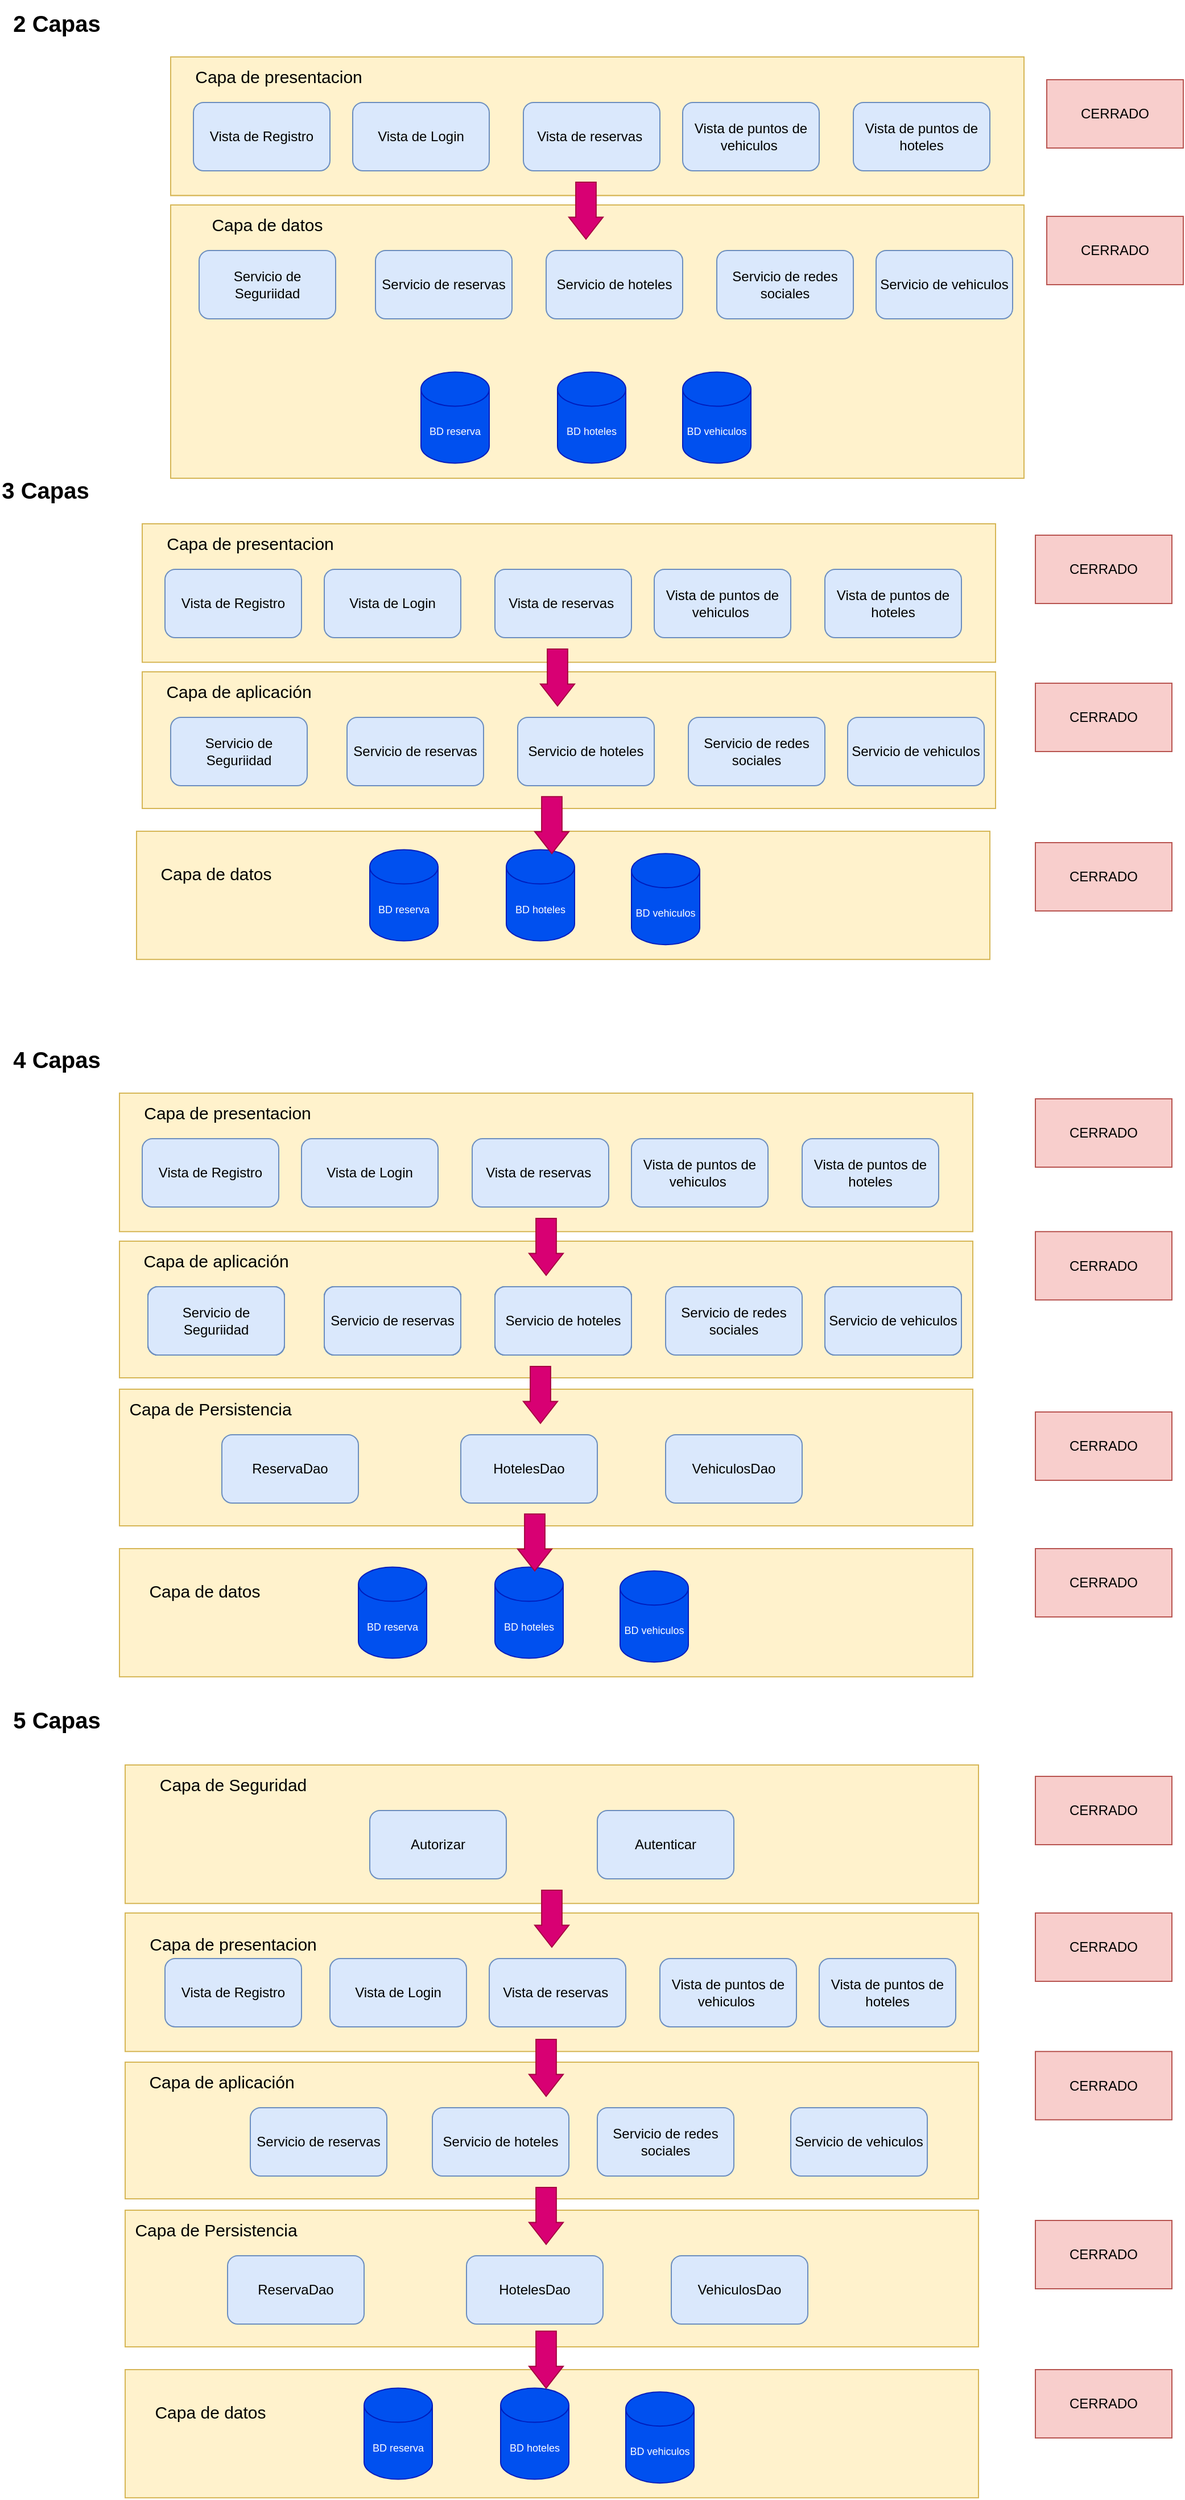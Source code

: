 <mxfile version="16.4.6" type="onedrive"><diagram id="2aXXv_oZ2Dv7NO_X22MQ" name="Page-1"><mxGraphModel dx="1080" dy="1619" grid="1" gridSize="10" guides="1" tooltips="1" connect="1" arrows="1" fold="1" page="1" pageScale="1" pageWidth="827" pageHeight="1169" math="0" shadow="0"><root><mxCell id="0"/><mxCell id="1" parent="0"/><mxCell id="oIS__URBWuWyNUle53OM-1" value="" style="rounded=0;whiteSpace=wrap;html=1;fillColor=#fff2cc;strokeColor=#d6b656;" parent="1" vertex="1"><mxGeometry x="240" y="-390" width="750" height="121.62" as="geometry"/></mxCell><mxCell id="oIS__URBWuWyNUle53OM-2" value="" style="rounded=0;whiteSpace=wrap;html=1;fillColor=#fff2cc;strokeColor=#d6b656;" parent="1" vertex="1"><mxGeometry x="240" y="-260" width="750" height="240" as="geometry"/></mxCell><mxCell id="oIS__URBWuWyNUle53OM-4" value="Vista de Registro" style="rounded=1;whiteSpace=wrap;html=1;fillColor=#dae8fc;strokeColor=#6c8ebf;" parent="1" vertex="1"><mxGeometry x="260" y="-350" width="120" height="60" as="geometry"/></mxCell><mxCell id="oIS__URBWuWyNUle53OM-7" value="&lt;font style=&quot;font-size: 15px&quot;&gt;Capa de presentacion&lt;/font&gt;" style="text;html=1;strokeColor=none;fillColor=none;align=center;verticalAlign=middle;whiteSpace=wrap;rounded=0;fontSize=20;fontStyle=0" parent="1" vertex="1"><mxGeometry x="250" y="-390" width="170" height="30" as="geometry"/></mxCell><mxCell id="oIS__URBWuWyNUle53OM-8" value="&lt;span style=&quot;font-size: 15px&quot;&gt;Capa de datos&lt;/span&gt;" style="text;html=1;strokeColor=none;fillColor=none;align=center;verticalAlign=middle;whiteSpace=wrap;rounded=0;fontSize=20;" parent="1" vertex="1"><mxGeometry x="250" y="-260" width="150" height="30" as="geometry"/></mxCell><mxCell id="oIS__URBWuWyNUle53OM-12" value="Vista de Login" style="rounded=1;whiteSpace=wrap;html=1;fillColor=#dae8fc;strokeColor=#6c8ebf;" parent="1" vertex="1"><mxGeometry x="400" y="-350" width="120" height="60" as="geometry"/></mxCell><mxCell id="oIS__URBWuWyNUle53OM-13" value="Vista de reservas&amp;nbsp;" style="rounded=1;whiteSpace=wrap;html=1;fillColor=#dae8fc;strokeColor=#6c8ebf;" parent="1" vertex="1"><mxGeometry x="550" y="-350" width="120" height="60" as="geometry"/></mxCell><mxCell id="oIS__URBWuWyNUle53OM-14" value="Vista de puntos de vehiculos&amp;nbsp;" style="rounded=1;whiteSpace=wrap;html=1;fillColor=#dae8fc;strokeColor=#6c8ebf;" parent="1" vertex="1"><mxGeometry x="690" y="-350" width="120" height="60" as="geometry"/></mxCell><mxCell id="oIS__URBWuWyNUle53OM-15" value="Vista de puntos de hoteles" style="rounded=1;whiteSpace=wrap;html=1;fillColor=#dae8fc;strokeColor=#6c8ebf;" parent="1" vertex="1"><mxGeometry x="840" y="-350" width="120" height="60" as="geometry"/></mxCell><mxCell id="oIS__URBWuWyNUle53OM-16" value="Servicio de Seguriidad" style="rounded=1;whiteSpace=wrap;html=1;fillColor=#dae8fc;strokeColor=#6c8ebf;" parent="1" vertex="1"><mxGeometry x="265" y="-220" width="120" height="60" as="geometry"/></mxCell><mxCell id="oIS__URBWuWyNUle53OM-17" value="Servicio de reservas" style="rounded=1;whiteSpace=wrap;html=1;fillColor=#dae8fc;strokeColor=#6c8ebf;" parent="1" vertex="1"><mxGeometry x="420" y="-220" width="120" height="60" as="geometry"/></mxCell><mxCell id="oIS__URBWuWyNUle53OM-18" value="Servicio de hoteles" style="rounded=1;whiteSpace=wrap;html=1;fillColor=#dae8fc;strokeColor=#6c8ebf;" parent="1" vertex="1"><mxGeometry x="570" y="-220" width="120" height="60" as="geometry"/></mxCell><mxCell id="oIS__URBWuWyNUle53OM-19" value="Servicio de redes sociales" style="rounded=1;whiteSpace=wrap;html=1;fillColor=#dae8fc;strokeColor=#6c8ebf;" parent="1" vertex="1"><mxGeometry x="720" y="-220" width="120" height="60" as="geometry"/></mxCell><mxCell id="oIS__URBWuWyNUle53OM-21" value="Servicio de vehiculos" style="rounded=1;whiteSpace=wrap;html=1;fillColor=#dae8fc;strokeColor=#6c8ebf;" parent="1" vertex="1"><mxGeometry x="860" y="-220" width="120" height="60" as="geometry"/></mxCell><mxCell id="oIS__URBWuWyNUle53OM-22" value="BD reserva" style="shape=cylinder3;whiteSpace=wrap;html=1;boundedLbl=1;backgroundOutline=1;size=15;labelBackgroundColor=none;fontSize=9;fontColor=#ffffff;strokeWidth=1;strokeColor=#001DBC;fillColor=#0050ef;" parent="1" vertex="1"><mxGeometry x="460" y="-113.28" width="60" height="80" as="geometry"/></mxCell><mxCell id="oIS__URBWuWyNUle53OM-23" value="BD hoteles" style="shape=cylinder3;whiteSpace=wrap;html=1;boundedLbl=1;backgroundOutline=1;size=15;labelBackgroundColor=none;fontSize=9;fontColor=#ffffff;strokeWidth=1;strokeColor=#001DBC;fillColor=#0050ef;" parent="1" vertex="1"><mxGeometry x="580" y="-113.28" width="60" height="80" as="geometry"/></mxCell><mxCell id="oIS__URBWuWyNUle53OM-24" value="BD vehiculos" style="shape=cylinder3;whiteSpace=wrap;html=1;boundedLbl=1;backgroundOutline=1;size=15;labelBackgroundColor=none;fontSize=9;fontColor=#ffffff;strokeWidth=1;strokeColor=#001DBC;fillColor=#0050ef;" parent="1" vertex="1"><mxGeometry x="690" y="-113.28" width="60" height="80" as="geometry"/></mxCell><mxCell id="oIS__URBWuWyNUle53OM-26" value="" style="rounded=0;whiteSpace=wrap;html=1;fillColor=#fff2cc;strokeColor=#d6b656;" parent="1" vertex="1"><mxGeometry x="195" y="520" width="750" height="121.62" as="geometry"/></mxCell><mxCell id="oIS__URBWuWyNUle53OM-27" value="" style="rounded=0;whiteSpace=wrap;html=1;fillColor=#fff2cc;strokeColor=#d6b656;" parent="1" vertex="1"><mxGeometry x="195" y="650" width="750" height="120" as="geometry"/></mxCell><mxCell id="oIS__URBWuWyNUle53OM-28" value="Vista de Registro" style="rounded=1;whiteSpace=wrap;html=1;fillColor=#dae8fc;strokeColor=#6c8ebf;" parent="1" vertex="1"><mxGeometry x="215" y="560" width="120" height="60" as="geometry"/></mxCell><mxCell id="oIS__URBWuWyNUle53OM-29" value="&lt;font style=&quot;font-size: 15px&quot;&gt;Capa de presentacion&lt;/font&gt;" style="text;html=1;strokeColor=none;fillColor=none;align=center;verticalAlign=middle;whiteSpace=wrap;rounded=0;fontSize=20;fontStyle=0" parent="1" vertex="1"><mxGeometry x="205" y="520" width="170" height="30" as="geometry"/></mxCell><mxCell id="oIS__URBWuWyNUle53OM-30" value="&lt;font style=&quot;font-size: 15px&quot;&gt;Capa de aplicación&lt;/font&gt;" style="text;html=1;strokeColor=none;fillColor=none;align=center;verticalAlign=middle;whiteSpace=wrap;rounded=0;fontSize=20;" parent="1" vertex="1"><mxGeometry x="205" y="650" width="150" height="30" as="geometry"/></mxCell><mxCell id="oIS__URBWuWyNUle53OM-32" value="Vista de Login" style="rounded=1;whiteSpace=wrap;html=1;fillColor=#dae8fc;strokeColor=#6c8ebf;" parent="1" vertex="1"><mxGeometry x="355" y="560" width="120" height="60" as="geometry"/></mxCell><mxCell id="oIS__URBWuWyNUle53OM-33" value="Vista de reservas&amp;nbsp;" style="rounded=1;whiteSpace=wrap;html=1;fillColor=#dae8fc;strokeColor=#6c8ebf;" parent="1" vertex="1"><mxGeometry x="505" y="560" width="120" height="60" as="geometry"/></mxCell><mxCell id="oIS__URBWuWyNUle53OM-34" value="Vista de puntos de vehiculos&amp;nbsp;" style="rounded=1;whiteSpace=wrap;html=1;fillColor=#dae8fc;strokeColor=#6c8ebf;" parent="1" vertex="1"><mxGeometry x="645" y="560" width="120" height="60" as="geometry"/></mxCell><mxCell id="oIS__URBWuWyNUle53OM-35" value="Vista de puntos de hoteles" style="rounded=1;whiteSpace=wrap;html=1;fillColor=#dae8fc;strokeColor=#6c8ebf;" parent="1" vertex="1"><mxGeometry x="795" y="560" width="120" height="60" as="geometry"/></mxCell><mxCell id="oIS__URBWuWyNUle53OM-36" value="Servicio de Seguriidad" style="rounded=1;whiteSpace=wrap;html=1;fillColor=#dae8fc;strokeColor=#6c8ebf;" parent="1" vertex="1"><mxGeometry x="220" y="690" width="120" height="60" as="geometry"/></mxCell><mxCell id="oIS__URBWuWyNUle53OM-37" value="Servicio de reservas" style="rounded=1;whiteSpace=wrap;html=1;fillColor=#dae8fc;strokeColor=#6c8ebf;" parent="1" vertex="1"><mxGeometry x="375" y="690" width="120" height="60" as="geometry"/></mxCell><mxCell id="oIS__URBWuWyNUle53OM-38" value="Servicio de hoteles" style="rounded=1;whiteSpace=wrap;html=1;fillColor=#dae8fc;strokeColor=#6c8ebf;" parent="1" vertex="1"><mxGeometry x="525" y="690" width="120" height="60" as="geometry"/></mxCell><mxCell id="oIS__URBWuWyNUle53OM-39" value="Servicio de redes sociales" style="rounded=1;whiteSpace=wrap;html=1;fillColor=#dae8fc;strokeColor=#6c8ebf;" parent="1" vertex="1"><mxGeometry x="675" y="690" width="120" height="60" as="geometry"/></mxCell><mxCell id="oIS__URBWuWyNUle53OM-40" value="Servicio de vehiculos" style="rounded=1;whiteSpace=wrap;html=1;fillColor=#dae8fc;strokeColor=#6c8ebf;" parent="1" vertex="1"><mxGeometry x="815" y="690" width="120" height="60" as="geometry"/></mxCell><mxCell id="oIS__URBWuWyNUle53OM-44" value="&lt;span style=&quot;font-size: 20px&quot;&gt;&lt;b&gt;4 Capas&lt;/b&gt;&lt;/span&gt;" style="text;html=1;strokeColor=none;fillColor=none;align=center;verticalAlign=middle;whiteSpace=wrap;rounded=0;strokeWidth=5;" parent="1" vertex="1"><mxGeometry x="100" y="470" width="80" height="40" as="geometry"/></mxCell><mxCell id="oIS__URBWuWyNUle53OM-46" value="" style="rounded=0;whiteSpace=wrap;html=1;fillColor=#fff2cc;strokeColor=#d6b656;" parent="1" vertex="1"><mxGeometry x="195" y="920" width="750" height="112.57" as="geometry"/></mxCell><mxCell id="oIS__URBWuWyNUle53OM-47" value="&lt;font style=&quot;font-size: 15px&quot;&gt;Capa de datos&lt;/font&gt;" style="text;html=1;strokeColor=none;fillColor=none;align=center;verticalAlign=middle;whiteSpace=wrap;rounded=0;fontSize=20;" parent="1" vertex="1"><mxGeometry x="195" y="939.57" width="150" height="30" as="geometry"/></mxCell><mxCell id="oIS__URBWuWyNUle53OM-48" value="BD reserva" style="shape=cylinder3;whiteSpace=wrap;html=1;boundedLbl=1;backgroundOutline=1;size=15;labelBackgroundColor=none;fontSize=9;fontColor=#ffffff;strokeWidth=1;strokeColor=#001DBC;fillColor=#0050ef;" parent="1" vertex="1"><mxGeometry x="405" y="936.29" width="60" height="80" as="geometry"/></mxCell><mxCell id="oIS__URBWuWyNUle53OM-49" value="BD hoteles" style="shape=cylinder3;whiteSpace=wrap;html=1;boundedLbl=1;backgroundOutline=1;size=15;labelBackgroundColor=none;fontSize=9;fontColor=#ffffff;strokeWidth=1;strokeColor=#001DBC;fillColor=#0050ef;" parent="1" vertex="1"><mxGeometry x="525" y="936.29" width="60" height="80" as="geometry"/></mxCell><mxCell id="oIS__URBWuWyNUle53OM-50" value="BD vehiculos" style="shape=cylinder3;whiteSpace=wrap;html=1;boundedLbl=1;backgroundOutline=1;size=15;labelBackgroundColor=none;fontSize=9;fontColor=#ffffff;strokeWidth=1;strokeColor=#001DBC;fillColor=#0050ef;" parent="1" vertex="1"><mxGeometry x="635" y="939.57" width="60" height="80" as="geometry"/></mxCell><mxCell id="oIS__URBWuWyNUle53OM-63" value="" style="rounded=0;whiteSpace=wrap;html=1;fillColor=#fff2cc;strokeColor=#d6b656;" parent="1" vertex="1"><mxGeometry x="195" y="780" width="750" height="120" as="geometry"/></mxCell><mxCell id="oIS__URBWuWyNUle53OM-64" value="&lt;font style=&quot;font-size: 15px&quot;&gt;Capa de Persistencia&lt;/font&gt;" style="text;html=1;strokeColor=none;fillColor=none;align=center;verticalAlign=middle;whiteSpace=wrap;rounded=0;fontSize=20;" parent="1" vertex="1"><mxGeometry x="200" y="780" width="150" height="30" as="geometry"/></mxCell><mxCell id="oIS__URBWuWyNUle53OM-65" value="ReservaDao" style="rounded=1;whiteSpace=wrap;html=1;fillColor=#dae8fc;strokeColor=#6c8ebf;" parent="1" vertex="1"><mxGeometry x="285" y="820" width="120" height="60" as="geometry"/></mxCell><mxCell id="oIS__URBWuWyNUle53OM-66" value="HotelesDao" style="rounded=1;whiteSpace=wrap;html=1;fillColor=#dae8fc;strokeColor=#6c8ebf;" parent="1" vertex="1"><mxGeometry x="495" y="820" width="120" height="60" as="geometry"/></mxCell><mxCell id="oIS__URBWuWyNUle53OM-67" value="VehiculosDao" style="rounded=1;whiteSpace=wrap;html=1;fillColor=#dae8fc;strokeColor=#6c8ebf;" parent="1" vertex="1"><mxGeometry x="675" y="820" width="120" height="60" as="geometry"/></mxCell><mxCell id="oIS__URBWuWyNUle53OM-70" value="" style="rounded=0;whiteSpace=wrap;html=1;fillColor=#fff2cc;strokeColor=#d6b656;" parent="1" vertex="1"><mxGeometry x="200" y="1110" width="750" height="121.62" as="geometry"/></mxCell><mxCell id="oIS__URBWuWyNUle53OM-71" value="" style="rounded=0;whiteSpace=wrap;html=1;fillColor=#fff2cc;strokeColor=#d6b656;" parent="1" vertex="1"><mxGeometry x="200" y="1371" width="750" height="120" as="geometry"/></mxCell><mxCell id="oIS__URBWuWyNUle53OM-73" value="&lt;font style=&quot;font-size: 15px&quot;&gt;Capa de Seguridad&lt;/font&gt;" style="text;html=1;strokeColor=none;fillColor=none;align=center;verticalAlign=middle;whiteSpace=wrap;rounded=0;fontSize=20;fontStyle=0" parent="1" vertex="1"><mxGeometry x="210" y="1110" width="170" height="30" as="geometry"/></mxCell><mxCell id="oIS__URBWuWyNUle53OM-74" value="&lt;font style=&quot;font-size: 15px&quot;&gt;Capa de aplicación&lt;/font&gt;" style="text;html=1;strokeColor=none;fillColor=none;align=center;verticalAlign=middle;whiteSpace=wrap;rounded=0;fontSize=20;" parent="1" vertex="1"><mxGeometry x="210" y="1371" width="150" height="30" as="geometry"/></mxCell><mxCell id="oIS__URBWuWyNUle53OM-75" value="Autorizar" style="rounded=1;whiteSpace=wrap;html=1;fillColor=#dae8fc;strokeColor=#6c8ebf;" parent="1" vertex="1"><mxGeometry x="415" y="1150" width="120" height="60" as="geometry"/></mxCell><mxCell id="oIS__URBWuWyNUle53OM-76" value="Autenticar" style="rounded=1;whiteSpace=wrap;html=1;fillColor=#dae8fc;strokeColor=#6c8ebf;" parent="1" vertex="1"><mxGeometry x="615" y="1150" width="120" height="60" as="geometry"/></mxCell><mxCell id="oIS__URBWuWyNUle53OM-80" value="Servicio de reservas" style="rounded=1;whiteSpace=wrap;html=1;fillColor=#dae8fc;strokeColor=#6c8ebf;" parent="1" vertex="1"><mxGeometry x="310" y="1411" width="120" height="60" as="geometry"/></mxCell><mxCell id="oIS__URBWuWyNUle53OM-84" value="" style="rounded=0;whiteSpace=wrap;html=1;fillColor=#fff2cc;strokeColor=#d6b656;" parent="1" vertex="1"><mxGeometry x="200" y="1641" width="750" height="112.57" as="geometry"/></mxCell><mxCell id="oIS__URBWuWyNUle53OM-85" value="&lt;font style=&quot;font-size: 15px&quot;&gt;Capa de datos&lt;/font&gt;" style="text;html=1;strokeColor=none;fillColor=none;align=center;verticalAlign=middle;whiteSpace=wrap;rounded=0;fontSize=20;" parent="1" vertex="1"><mxGeometry x="200" y="1660.57" width="150" height="30" as="geometry"/></mxCell><mxCell id="oIS__URBWuWyNUle53OM-86" value="BD reserva" style="shape=cylinder3;whiteSpace=wrap;html=1;boundedLbl=1;backgroundOutline=1;size=15;labelBackgroundColor=none;fontSize=9;fontColor=#ffffff;strokeWidth=1;strokeColor=#001DBC;fillColor=#0050ef;" parent="1" vertex="1"><mxGeometry x="410" y="1657.29" width="60" height="80" as="geometry"/></mxCell><mxCell id="oIS__URBWuWyNUle53OM-87" value="BD hoteles" style="shape=cylinder3;whiteSpace=wrap;html=1;boundedLbl=1;backgroundOutline=1;size=15;labelBackgroundColor=none;fontSize=9;fontColor=#ffffff;strokeWidth=1;strokeColor=#001DBC;fillColor=#0050ef;" parent="1" vertex="1"><mxGeometry x="530" y="1657.29" width="60" height="80" as="geometry"/></mxCell><mxCell id="oIS__URBWuWyNUle53OM-88" value="BD vehiculos" style="shape=cylinder3;whiteSpace=wrap;html=1;boundedLbl=1;backgroundOutline=1;size=15;labelBackgroundColor=none;fontSize=9;fontColor=#ffffff;strokeWidth=1;strokeColor=#001DBC;fillColor=#0050ef;" parent="1" vertex="1"><mxGeometry x="640" y="1660.57" width="60" height="80" as="geometry"/></mxCell><mxCell id="oIS__URBWuWyNUle53OM-89" value="" style="rounded=0;whiteSpace=wrap;html=1;fillColor=#fff2cc;strokeColor=#d6b656;" parent="1" vertex="1"><mxGeometry x="200" y="1501" width="750" height="120" as="geometry"/></mxCell><mxCell id="oIS__URBWuWyNUle53OM-90" value="&lt;font style=&quot;font-size: 15px&quot;&gt;Capa de Persistencia&lt;/font&gt;" style="text;html=1;strokeColor=none;fillColor=none;align=center;verticalAlign=middle;whiteSpace=wrap;rounded=0;fontSize=20;" parent="1" vertex="1"><mxGeometry x="205" y="1501" width="150" height="30" as="geometry"/></mxCell><mxCell id="oIS__URBWuWyNUle53OM-91" value="ReservaDao" style="rounded=1;whiteSpace=wrap;html=1;fillColor=#dae8fc;strokeColor=#6c8ebf;" parent="1" vertex="1"><mxGeometry x="290" y="1541" width="120" height="60" as="geometry"/></mxCell><mxCell id="oIS__URBWuWyNUle53OM-92" value="HotelesDao" style="rounded=1;whiteSpace=wrap;html=1;fillColor=#dae8fc;strokeColor=#6c8ebf;" parent="1" vertex="1"><mxGeometry x="500" y="1541" width="120" height="60" as="geometry"/></mxCell><mxCell id="oIS__URBWuWyNUle53OM-93" value="VehiculosDao" style="rounded=1;whiteSpace=wrap;html=1;fillColor=#dae8fc;strokeColor=#6c8ebf;" parent="1" vertex="1"><mxGeometry x="680" y="1541" width="120" height="60" as="geometry"/></mxCell><mxCell id="oIS__URBWuWyNUle53OM-94" value="&lt;span style=&quot;font-size: 20px&quot;&gt;&lt;b&gt;5 Capas&lt;/b&gt;&lt;/span&gt;" style="text;html=1;strokeColor=none;fillColor=none;align=center;verticalAlign=middle;whiteSpace=wrap;rounded=0;strokeWidth=5;" parent="1" vertex="1"><mxGeometry x="100" y="1050" width="80" height="40" as="geometry"/></mxCell><mxCell id="oIS__URBWuWyNUle53OM-97" value="" style="rounded=0;whiteSpace=wrap;html=1;fillColor=#fff2cc;strokeColor=#d6b656;" parent="1" vertex="1"><mxGeometry x="240" y="-390" width="750" height="121.62" as="geometry"/></mxCell><mxCell id="oIS__URBWuWyNUle53OM-98" value="Vista de Registro" style="rounded=1;whiteSpace=wrap;html=1;fillColor=#dae8fc;strokeColor=#6c8ebf;" parent="1" vertex="1"><mxGeometry x="260" y="-350" width="120" height="60" as="geometry"/></mxCell><mxCell id="oIS__URBWuWyNUle53OM-99" value="&lt;b&gt;&lt;font style=&quot;font-size: 20px&quot;&gt;2 Capas&lt;/font&gt;&lt;/b&gt;" style="text;html=1;strokeColor=none;fillColor=none;align=center;verticalAlign=middle;whiteSpace=wrap;rounded=0;strokeWidth=5;" parent="1" vertex="1"><mxGeometry x="100" y="-440" width="80" height="40" as="geometry"/></mxCell><mxCell id="oIS__URBWuWyNUle53OM-100" value="&lt;font style=&quot;font-size: 15px&quot;&gt;Capa de presentacion&lt;/font&gt;" style="text;html=1;strokeColor=none;fillColor=none;align=center;verticalAlign=middle;whiteSpace=wrap;rounded=0;fontSize=20;fontStyle=0" parent="1" vertex="1"><mxGeometry x="250" y="-390" width="170" height="30" as="geometry"/></mxCell><mxCell id="oIS__URBWuWyNUle53OM-101" value="Vista de Login" style="rounded=1;whiteSpace=wrap;html=1;fillColor=#dae8fc;strokeColor=#6c8ebf;" parent="1" vertex="1"><mxGeometry x="400" y="-350" width="120" height="60" as="geometry"/></mxCell><mxCell id="oIS__URBWuWyNUle53OM-102" value="Vista de reservas&amp;nbsp;" style="rounded=1;whiteSpace=wrap;html=1;fillColor=#dae8fc;strokeColor=#6c8ebf;" parent="1" vertex="1"><mxGeometry x="550" y="-350" width="120" height="60" as="geometry"/></mxCell><mxCell id="oIS__URBWuWyNUle53OM-103" value="Vista de puntos de vehiculos&amp;nbsp;" style="rounded=1;whiteSpace=wrap;html=1;fillColor=#dae8fc;strokeColor=#6c8ebf;" parent="1" vertex="1"><mxGeometry x="690" y="-350" width="120" height="60" as="geometry"/></mxCell><mxCell id="oIS__URBWuWyNUle53OM-104" value="Vista de puntos de hoteles" style="rounded=1;whiteSpace=wrap;html=1;fillColor=#dae8fc;strokeColor=#6c8ebf;" parent="1" vertex="1"><mxGeometry x="840" y="-350" width="120" height="60" as="geometry"/></mxCell><mxCell id="oIS__URBWuWyNUle53OM-107" value="" style="rounded=0;whiteSpace=wrap;html=1;fillColor=#fff2cc;strokeColor=#d6b656;" parent="1" vertex="1"><mxGeometry x="240" y="-390" width="750" height="121.62" as="geometry"/></mxCell><mxCell id="oIS__URBWuWyNUle53OM-108" value="Vista de Registro" style="rounded=1;whiteSpace=wrap;html=1;fillColor=#dae8fc;strokeColor=#6c8ebf;" parent="1" vertex="1"><mxGeometry x="260" y="-350" width="120" height="60" as="geometry"/></mxCell><mxCell id="oIS__URBWuWyNUle53OM-110" value="&lt;font style=&quot;font-size: 15px&quot;&gt;Capa de presentacion&lt;/font&gt;" style="text;html=1;strokeColor=none;fillColor=none;align=center;verticalAlign=middle;whiteSpace=wrap;rounded=0;fontSize=20;fontStyle=0" parent="1" vertex="1"><mxGeometry x="250" y="-390" width="170" height="30" as="geometry"/></mxCell><mxCell id="oIS__URBWuWyNUle53OM-111" value="Vista de Login" style="rounded=1;whiteSpace=wrap;html=1;fillColor=#dae8fc;strokeColor=#6c8ebf;" parent="1" vertex="1"><mxGeometry x="400" y="-350" width="120" height="60" as="geometry"/></mxCell><mxCell id="oIS__URBWuWyNUle53OM-112" value="Vista de reservas&amp;nbsp;" style="rounded=1;whiteSpace=wrap;html=1;fillColor=#dae8fc;strokeColor=#6c8ebf;" parent="1" vertex="1"><mxGeometry x="550" y="-350" width="120" height="60" as="geometry"/></mxCell><mxCell id="oIS__URBWuWyNUle53OM-113" value="Vista de puntos de vehiculos&amp;nbsp;" style="rounded=1;whiteSpace=wrap;html=1;fillColor=#dae8fc;strokeColor=#6c8ebf;" parent="1" vertex="1"><mxGeometry x="690" y="-350" width="120" height="60" as="geometry"/></mxCell><mxCell id="oIS__URBWuWyNUle53OM-114" value="Vista de puntos de hoteles" style="rounded=1;whiteSpace=wrap;html=1;fillColor=#dae8fc;strokeColor=#6c8ebf;" parent="1" vertex="1"><mxGeometry x="840" y="-350" width="120" height="60" as="geometry"/></mxCell><mxCell id="oIS__URBWuWyNUle53OM-133" value="" style="rounded=0;whiteSpace=wrap;html=1;fillColor=#fff2cc;strokeColor=#d6b656;" parent="1" vertex="1"><mxGeometry x="200" y="1240" width="750" height="121.62" as="geometry"/></mxCell><mxCell id="oIS__URBWuWyNUle53OM-134" value="&lt;font style=&quot;font-size: 15px&quot;&gt;Capa de presentacion&lt;/font&gt;" style="text;html=1;strokeColor=none;fillColor=none;align=center;verticalAlign=middle;whiteSpace=wrap;rounded=0;fontSize=20;fontStyle=0" parent="1" vertex="1"><mxGeometry x="210" y="1250" width="170" height="30" as="geometry"/></mxCell><mxCell id="oIS__URBWuWyNUle53OM-135" value="Vista de Registro" style="rounded=1;whiteSpace=wrap;html=1;fillColor=#dae8fc;strokeColor=#6c8ebf;" parent="1" vertex="1"><mxGeometry x="235" y="1280" width="120" height="60" as="geometry"/></mxCell><mxCell id="oIS__URBWuWyNUle53OM-136" value="Vista de Login" style="rounded=1;whiteSpace=wrap;html=1;fillColor=#dae8fc;strokeColor=#6c8ebf;" parent="1" vertex="1"><mxGeometry x="380" y="1280" width="120" height="60" as="geometry"/></mxCell><mxCell id="oIS__URBWuWyNUle53OM-137" value="Vista de reservas&amp;nbsp;" style="rounded=1;whiteSpace=wrap;html=1;fillColor=#dae8fc;strokeColor=#6c8ebf;" parent="1" vertex="1"><mxGeometry x="520" y="1280" width="120" height="60" as="geometry"/></mxCell><mxCell id="oIS__URBWuWyNUle53OM-138" value="Vista de puntos de vehiculos&amp;nbsp;" style="rounded=1;whiteSpace=wrap;html=1;fillColor=#dae8fc;strokeColor=#6c8ebf;" parent="1" vertex="1"><mxGeometry x="670" y="1280" width="120" height="60" as="geometry"/></mxCell><mxCell id="oIS__URBWuWyNUle53OM-186" value="" style="rounded=0;whiteSpace=wrap;html=1;fillColor=#fff2cc;strokeColor=#d6b656;" parent="1" vertex="1"><mxGeometry x="215" y="20" width="750" height="121.62" as="geometry"/></mxCell><mxCell id="oIS__URBWuWyNUle53OM-187" value="Vista de Registro" style="rounded=1;whiteSpace=wrap;html=1;fillColor=#dae8fc;strokeColor=#6c8ebf;" parent="1" vertex="1"><mxGeometry x="235" y="60" width="120" height="60" as="geometry"/></mxCell><mxCell id="oIS__URBWuWyNUle53OM-188" value="&lt;font style=&quot;font-size: 15px&quot;&gt;Capa de presentacion&lt;/font&gt;" style="text;html=1;strokeColor=none;fillColor=none;align=center;verticalAlign=middle;whiteSpace=wrap;rounded=0;fontSize=20;fontStyle=0" parent="1" vertex="1"><mxGeometry x="225" y="20" width="170" height="30" as="geometry"/></mxCell><mxCell id="oIS__URBWuWyNUle53OM-189" value="&lt;font style=&quot;font-size: 15px&quot;&gt;Capa de aplicación&lt;/font&gt;" style="text;html=1;strokeColor=none;fillColor=none;align=center;verticalAlign=middle;whiteSpace=wrap;rounded=0;fontSize=20;" parent="1" vertex="1"><mxGeometry x="225" y="150" width="150" height="30" as="geometry"/></mxCell><mxCell id="oIS__URBWuWyNUle53OM-190" value="Vista de Login" style="rounded=1;whiteSpace=wrap;html=1;fillColor=#dae8fc;strokeColor=#6c8ebf;" parent="1" vertex="1"><mxGeometry x="375" y="60" width="120" height="60" as="geometry"/></mxCell><mxCell id="oIS__URBWuWyNUle53OM-191" value="Vista de reservas&amp;nbsp;" style="rounded=1;whiteSpace=wrap;html=1;fillColor=#dae8fc;strokeColor=#6c8ebf;" parent="1" vertex="1"><mxGeometry x="525" y="60" width="120" height="60" as="geometry"/></mxCell><mxCell id="oIS__URBWuWyNUle53OM-192" value="Vista de puntos de vehiculos&amp;nbsp;" style="rounded=1;whiteSpace=wrap;html=1;fillColor=#dae8fc;strokeColor=#6c8ebf;" parent="1" vertex="1"><mxGeometry x="665" y="60" width="120" height="60" as="geometry"/></mxCell><mxCell id="oIS__URBWuWyNUle53OM-193" value="Vista de puntos de hoteles" style="rounded=1;whiteSpace=wrap;html=1;fillColor=#dae8fc;strokeColor=#6c8ebf;" parent="1" vertex="1"><mxGeometry x="815" y="60" width="120" height="60" as="geometry"/></mxCell><mxCell id="oIS__URBWuWyNUle53OM-199" value="&lt;span style=&quot;font-size: 20px&quot;&gt;&lt;b&gt;3 Capas&lt;/b&gt;&lt;/span&gt;" style="text;html=1;strokeColor=none;fillColor=none;align=center;verticalAlign=middle;whiteSpace=wrap;rounded=0;strokeWidth=5;" parent="1" vertex="1"><mxGeometry x="90" y="-30" width="80" height="40" as="geometry"/></mxCell><mxCell id="oIS__URBWuWyNUle53OM-203" value="Servicio de Seguriidad" style="rounded=1;whiteSpace=wrap;html=1;fillColor=#dae8fc;strokeColor=#6c8ebf;" parent="1" vertex="1"><mxGeometry x="220" y="690" width="120" height="60" as="geometry"/></mxCell><mxCell id="oIS__URBWuWyNUle53OM-205" value="Servicio de Seguriidad" style="rounded=1;whiteSpace=wrap;html=1;fillColor=#dae8fc;strokeColor=#6c8ebf;" parent="1" vertex="1"><mxGeometry x="220" y="690" width="120" height="60" as="geometry"/></mxCell><mxCell id="oIS__URBWuWyNUle53OM-206" value="Servicio de reservas" style="rounded=1;whiteSpace=wrap;html=1;fillColor=#dae8fc;strokeColor=#6c8ebf;" parent="1" vertex="1"><mxGeometry x="375" y="690" width="120" height="60" as="geometry"/></mxCell><mxCell id="oIS__URBWuWyNUle53OM-208" value="Servicio de Seguriidad" style="rounded=1;whiteSpace=wrap;html=1;fillColor=#dae8fc;strokeColor=#6c8ebf;" parent="1" vertex="1"><mxGeometry x="220" y="690" width="120" height="60" as="geometry"/></mxCell><mxCell id="oIS__URBWuWyNUle53OM-209" value="Servicio de reservas" style="rounded=1;whiteSpace=wrap;html=1;fillColor=#dae8fc;strokeColor=#6c8ebf;" parent="1" vertex="1"><mxGeometry x="375" y="690" width="120" height="60" as="geometry"/></mxCell><mxCell id="oIS__URBWuWyNUle53OM-210" value="Servicio de hoteles" style="rounded=1;whiteSpace=wrap;html=1;fillColor=#dae8fc;strokeColor=#6c8ebf;" parent="1" vertex="1"><mxGeometry x="525" y="690" width="120" height="60" as="geometry"/></mxCell><mxCell id="oIS__URBWuWyNUle53OM-212" value="Servicio de Seguriidad" style="rounded=1;whiteSpace=wrap;html=1;fillColor=#dae8fc;strokeColor=#6c8ebf;" parent="1" vertex="1"><mxGeometry x="220" y="690" width="120" height="60" as="geometry"/></mxCell><mxCell id="oIS__URBWuWyNUle53OM-213" value="Servicio de reservas" style="rounded=1;whiteSpace=wrap;html=1;fillColor=#dae8fc;strokeColor=#6c8ebf;" parent="1" vertex="1"><mxGeometry x="375" y="690" width="120" height="60" as="geometry"/></mxCell><mxCell id="oIS__URBWuWyNUle53OM-214" value="Servicio de hoteles" style="rounded=1;whiteSpace=wrap;html=1;fillColor=#dae8fc;strokeColor=#6c8ebf;" parent="1" vertex="1"><mxGeometry x="525" y="690" width="120" height="60" as="geometry"/></mxCell><mxCell id="oIS__URBWuWyNUle53OM-216" value="Servicio de Seguriidad" style="rounded=1;whiteSpace=wrap;html=1;fillColor=#dae8fc;strokeColor=#6c8ebf;" parent="1" vertex="1"><mxGeometry x="220" y="690" width="120" height="60" as="geometry"/></mxCell><mxCell id="oIS__URBWuWyNUle53OM-217" value="Servicio de reservas" style="rounded=1;whiteSpace=wrap;html=1;fillColor=#dae8fc;strokeColor=#6c8ebf;" parent="1" vertex="1"><mxGeometry x="375" y="690" width="120" height="60" as="geometry"/></mxCell><mxCell id="oIS__URBWuWyNUle53OM-218" value="Servicio de hoteles" style="rounded=1;whiteSpace=wrap;html=1;fillColor=#dae8fc;strokeColor=#6c8ebf;" parent="1" vertex="1"><mxGeometry x="525" y="690" width="120" height="60" as="geometry"/></mxCell><mxCell id="oIS__URBWuWyNUle53OM-220" value="Servicio de Seguriidad" style="rounded=1;whiteSpace=wrap;html=1;fillColor=#dae8fc;strokeColor=#6c8ebf;" parent="1" vertex="1"><mxGeometry x="220" y="690" width="120" height="60" as="geometry"/></mxCell><mxCell id="oIS__URBWuWyNUle53OM-221" value="Servicio de reservas" style="rounded=1;whiteSpace=wrap;html=1;fillColor=#dae8fc;strokeColor=#6c8ebf;" parent="1" vertex="1"><mxGeometry x="375" y="690" width="120" height="60" as="geometry"/></mxCell><mxCell id="oIS__URBWuWyNUle53OM-222" value="Servicio de hoteles" style="rounded=1;whiteSpace=wrap;html=1;fillColor=#dae8fc;strokeColor=#6c8ebf;" parent="1" vertex="1"><mxGeometry x="525" y="690" width="120" height="60" as="geometry"/></mxCell><mxCell id="oIS__URBWuWyNUle53OM-223" value="Servicio de vehiculos" style="rounded=1;whiteSpace=wrap;html=1;fillColor=#dae8fc;strokeColor=#6c8ebf;" parent="1" vertex="1"><mxGeometry x="815" y="690" width="120" height="60" as="geometry"/></mxCell><mxCell id="oIS__URBWuWyNUle53OM-225" value="Servicio de Seguriidad" style="rounded=1;whiteSpace=wrap;html=1;fillColor=#dae8fc;strokeColor=#6c8ebf;" parent="1" vertex="1"><mxGeometry x="220" y="690" width="120" height="60" as="geometry"/></mxCell><mxCell id="oIS__URBWuWyNUle53OM-226" value="Servicio de reservas" style="rounded=1;whiteSpace=wrap;html=1;fillColor=#dae8fc;strokeColor=#6c8ebf;" parent="1" vertex="1"><mxGeometry x="375" y="690" width="120" height="60" as="geometry"/></mxCell><mxCell id="oIS__URBWuWyNUle53OM-227" value="Servicio de hoteles" style="rounded=1;whiteSpace=wrap;html=1;fillColor=#dae8fc;strokeColor=#6c8ebf;" parent="1" vertex="1"><mxGeometry x="525" y="690" width="120" height="60" as="geometry"/></mxCell><mxCell id="oIS__URBWuWyNUle53OM-228" value="Servicio de vehiculos" style="rounded=1;whiteSpace=wrap;html=1;fillColor=#dae8fc;strokeColor=#6c8ebf;" parent="1" vertex="1"><mxGeometry x="815" y="690" width="120" height="60" as="geometry"/></mxCell><mxCell id="oIS__URBWuWyNUle53OM-237" value="Servicio de hoteles" style="rounded=1;whiteSpace=wrap;html=1;fillColor=#dae8fc;strokeColor=#6c8ebf;" parent="1" vertex="1"><mxGeometry x="470" y="1411" width="120" height="60" as="geometry"/></mxCell><mxCell id="oIS__URBWuWyNUle53OM-238" value="Servicio de redes sociales" style="rounded=1;whiteSpace=wrap;html=1;fillColor=#dae8fc;strokeColor=#6c8ebf;" parent="1" vertex="1"><mxGeometry x="615" y="1411" width="120" height="60" as="geometry"/></mxCell><mxCell id="oIS__URBWuWyNUle53OM-240" value="Servicio de vehiculos" style="rounded=1;whiteSpace=wrap;html=1;fillColor=#dae8fc;strokeColor=#6c8ebf;" parent="1" vertex="1"><mxGeometry x="785" y="1411" width="120" height="60" as="geometry"/></mxCell><mxCell id="oIS__URBWuWyNUle53OM-287" value="" style="rounded=0;whiteSpace=wrap;html=1;fillColor=#fff2cc;strokeColor=#d6b656;" parent="1" vertex="1"><mxGeometry x="210" y="290.01" width="750" height="112.57" as="geometry"/></mxCell><mxCell id="oIS__URBWuWyNUle53OM-288" value="&lt;font style=&quot;font-size: 15px&quot;&gt;Capa de datos&lt;/font&gt;" style="text;html=1;strokeColor=none;fillColor=none;align=center;verticalAlign=middle;whiteSpace=wrap;rounded=0;fontSize=20;" parent="1" vertex="1"><mxGeometry x="205" y="309.57" width="150" height="30" as="geometry"/></mxCell><mxCell id="oIS__URBWuWyNUle53OM-289" value="BD reserva" style="shape=cylinder3;whiteSpace=wrap;html=1;boundedLbl=1;backgroundOutline=1;size=15;labelBackgroundColor=none;fontSize=9;fontColor=#ffffff;strokeWidth=1;strokeColor=#001DBC;fillColor=#0050ef;" parent="1" vertex="1"><mxGeometry x="415" y="306.29" width="60" height="80" as="geometry"/></mxCell><mxCell id="oIS__URBWuWyNUle53OM-290" value="BD hoteles" style="shape=cylinder3;whiteSpace=wrap;html=1;boundedLbl=1;backgroundOutline=1;size=15;labelBackgroundColor=none;fontSize=9;fontColor=#ffffff;strokeWidth=1;strokeColor=#001DBC;fillColor=#0050ef;" parent="1" vertex="1"><mxGeometry x="535" y="306.29" width="60" height="80" as="geometry"/></mxCell><mxCell id="oIS__URBWuWyNUle53OM-291" value="BD vehiculos" style="shape=cylinder3;whiteSpace=wrap;html=1;boundedLbl=1;backgroundOutline=1;size=15;labelBackgroundColor=none;fontSize=9;fontColor=#ffffff;strokeWidth=1;strokeColor=#001DBC;fillColor=#0050ef;" parent="1" vertex="1"><mxGeometry x="645" y="309.57" width="60" height="80" as="geometry"/></mxCell><mxCell id="oIS__URBWuWyNUle53OM-297" value="" style="rounded=0;whiteSpace=wrap;html=1;fillColor=#fff2cc;strokeColor=#d6b656;" parent="1" vertex="1"><mxGeometry x="215" y="150" width="750" height="120" as="geometry"/></mxCell><mxCell id="oIS__URBWuWyNUle53OM-298" value="&lt;font style=&quot;font-size: 15px&quot;&gt;Capa de aplicación&lt;/font&gt;" style="text;html=1;strokeColor=none;fillColor=none;align=center;verticalAlign=middle;whiteSpace=wrap;rounded=0;fontSize=20;" parent="1" vertex="1"><mxGeometry x="225" y="150" width="150" height="30" as="geometry"/></mxCell><mxCell id="oIS__URBWuWyNUle53OM-299" value="Servicio de redes sociales" style="rounded=1;whiteSpace=wrap;html=1;fillColor=#dae8fc;strokeColor=#6c8ebf;" parent="1" vertex="1"><mxGeometry x="695" y="190" width="120" height="60" as="geometry"/></mxCell><mxCell id="oIS__URBWuWyNUle53OM-300" value="Servicio de Seguriidad" style="rounded=1;whiteSpace=wrap;html=1;fillColor=#dae8fc;strokeColor=#6c8ebf;" parent="1" vertex="1"><mxGeometry x="240" y="190" width="120" height="60" as="geometry"/></mxCell><mxCell id="oIS__URBWuWyNUle53OM-301" value="Servicio de reservas" style="rounded=1;whiteSpace=wrap;html=1;fillColor=#dae8fc;strokeColor=#6c8ebf;" parent="1" vertex="1"><mxGeometry x="395" y="190" width="120" height="60" as="geometry"/></mxCell><mxCell id="oIS__URBWuWyNUle53OM-302" value="Servicio de hoteles" style="rounded=1;whiteSpace=wrap;html=1;fillColor=#dae8fc;strokeColor=#6c8ebf;" parent="1" vertex="1"><mxGeometry x="545" y="190" width="120" height="60" as="geometry"/></mxCell><mxCell id="oIS__URBWuWyNUle53OM-303" value="Servicio de vehiculos" style="rounded=1;whiteSpace=wrap;html=1;fillColor=#dae8fc;strokeColor=#6c8ebf;" parent="1" vertex="1"><mxGeometry x="835" y="190" width="120" height="60" as="geometry"/></mxCell><mxCell id="oIS__URBWuWyNUle53OM-304" value="&lt;font style=&quot;font-size: 12px&quot;&gt;CERRADO&lt;/font&gt;" style="rounded=0;whiteSpace=wrap;html=1;labelBackgroundColor=none;fontSize=9;strokeColor=#b85450;strokeWidth=1;fillColor=#f8cecc;" parent="1" vertex="1"><mxGeometry x="1010" y="-370" width="120" height="60" as="geometry"/></mxCell><mxCell id="oIS__URBWuWyNUle53OM-305" value="&lt;font style=&quot;font-size: 12px&quot;&gt;CERRADO&lt;/font&gt;" style="rounded=0;whiteSpace=wrap;html=1;labelBackgroundColor=none;fontSize=9;strokeColor=#b85450;strokeWidth=1;fillColor=#f8cecc;" parent="1" vertex="1"><mxGeometry x="1010" y="-250" width="120" height="60" as="geometry"/></mxCell><mxCell id="oIS__URBWuWyNUle53OM-306" value="&lt;font style=&quot;font-size: 12px&quot;&gt;CERRADO&lt;/font&gt;" style="rounded=0;whiteSpace=wrap;html=1;labelBackgroundColor=none;fontSize=9;strokeColor=#b85450;strokeWidth=1;fillColor=#f8cecc;" parent="1" vertex="1"><mxGeometry x="1000" y="30" width="120" height="60" as="geometry"/></mxCell><mxCell id="oIS__URBWuWyNUle53OM-307" value="&lt;font style=&quot;font-size: 12px&quot;&gt;CERRADO&lt;/font&gt;" style="rounded=0;whiteSpace=wrap;html=1;labelBackgroundColor=none;fontSize=9;strokeColor=#b85450;strokeWidth=1;fillColor=#f8cecc;" parent="1" vertex="1"><mxGeometry x="1000" y="160" width="120" height="60" as="geometry"/></mxCell><mxCell id="oIS__URBWuWyNUle53OM-308" value="&lt;font style=&quot;font-size: 12px&quot;&gt;CERRADO&lt;/font&gt;" style="rounded=0;whiteSpace=wrap;html=1;labelBackgroundColor=none;fontSize=9;strokeColor=#b85450;strokeWidth=1;fillColor=#f8cecc;" parent="1" vertex="1"><mxGeometry x="1000" y="300" width="120" height="60" as="geometry"/></mxCell><mxCell id="oIS__URBWuWyNUle53OM-309" value="&lt;font style=&quot;font-size: 12px&quot;&gt;CERRADO&lt;/font&gt;" style="rounded=0;whiteSpace=wrap;html=1;labelBackgroundColor=none;fontSize=9;strokeColor=#b85450;strokeWidth=1;fillColor=#f8cecc;" parent="1" vertex="1"><mxGeometry x="1000" y="525" width="120" height="60" as="geometry"/></mxCell><mxCell id="oIS__URBWuWyNUle53OM-310" value="&lt;font style=&quot;font-size: 12px&quot;&gt;CERRADO&lt;/font&gt;" style="rounded=0;whiteSpace=wrap;html=1;labelBackgroundColor=none;fontSize=9;strokeColor=#b85450;strokeWidth=1;fillColor=#f8cecc;" parent="1" vertex="1"><mxGeometry x="1000" y="641.62" width="120" height="60" as="geometry"/></mxCell><mxCell id="oIS__URBWuWyNUle53OM-311" value="&lt;font style=&quot;font-size: 12px&quot;&gt;CERRADO&lt;/font&gt;" style="rounded=0;whiteSpace=wrap;html=1;labelBackgroundColor=none;fontSize=9;strokeColor=#b85450;strokeWidth=1;fillColor=#f8cecc;" parent="1" vertex="1"><mxGeometry x="1000" y="800" width="120" height="60" as="geometry"/></mxCell><mxCell id="oIS__URBWuWyNUle53OM-313" value="&lt;font style=&quot;font-size: 12px&quot;&gt;CERRADO&lt;/font&gt;" style="rounded=0;whiteSpace=wrap;html=1;labelBackgroundColor=none;fontSize=9;strokeColor=#b85450;strokeWidth=1;fillColor=#f8cecc;" parent="1" vertex="1"><mxGeometry x="1000" y="920" width="120" height="60" as="geometry"/></mxCell><mxCell id="oIS__URBWuWyNUle53OM-314" value="&lt;font style=&quot;font-size: 12px&quot;&gt;CERRADO&lt;/font&gt;" style="rounded=0;whiteSpace=wrap;html=1;labelBackgroundColor=none;fontSize=9;strokeColor=#b85450;strokeWidth=1;fillColor=#f8cecc;" parent="1" vertex="1"><mxGeometry x="1000" y="1120" width="120" height="60" as="geometry"/></mxCell><mxCell id="oIS__URBWuWyNUle53OM-315" value="&lt;font style=&quot;font-size: 12px&quot;&gt;CERRADO&lt;/font&gt;" style="rounded=0;whiteSpace=wrap;html=1;labelBackgroundColor=none;fontSize=9;strokeColor=#b85450;strokeWidth=1;fillColor=#f8cecc;" parent="1" vertex="1"><mxGeometry x="1000" y="1240" width="120" height="60" as="geometry"/></mxCell><mxCell id="oIS__URBWuWyNUle53OM-316" value="&lt;font style=&quot;font-size: 12px&quot;&gt;CERRADO&lt;/font&gt;" style="rounded=0;whiteSpace=wrap;html=1;labelBackgroundColor=none;fontSize=9;strokeColor=#b85450;strokeWidth=1;fillColor=#f8cecc;" parent="1" vertex="1"><mxGeometry x="1000" y="1361.62" width="120" height="60" as="geometry"/></mxCell><mxCell id="oIS__URBWuWyNUle53OM-317" value="&lt;font style=&quot;font-size: 12px&quot;&gt;CERRADO&lt;/font&gt;" style="rounded=0;whiteSpace=wrap;html=1;labelBackgroundColor=none;fontSize=9;strokeColor=#b85450;strokeWidth=1;fillColor=#f8cecc;" parent="1" vertex="1"><mxGeometry x="1000" y="1510" width="120" height="60" as="geometry"/></mxCell><mxCell id="oIS__URBWuWyNUle53OM-318" value="&lt;font style=&quot;font-size: 12px&quot;&gt;CERRADO&lt;/font&gt;" style="rounded=0;whiteSpace=wrap;html=1;labelBackgroundColor=none;fontSize=9;strokeColor=#b85450;strokeWidth=1;fillColor=#f8cecc;" parent="1" vertex="1"><mxGeometry x="1000" y="1641" width="120" height="60" as="geometry"/></mxCell><mxCell id="oIS__URBWuWyNUle53OM-326" value="Vista de puntos de hoteles" style="rounded=1;whiteSpace=wrap;html=1;fillColor=#dae8fc;strokeColor=#6c8ebf;" parent="1" vertex="1"><mxGeometry x="810" y="1280" width="120" height="60" as="geometry"/></mxCell><mxCell id="oIS__URBWuWyNUle53OM-327" value="" style="shape=singleArrow;direction=south;whiteSpace=wrap;html=1;labelBackgroundColor=none;fontSize=12;fontColor=#ffffff;strokeColor=#A50040;strokeWidth=1;fillColor=#d80073;arrowWidth=0.596;arrowSize=0.384;" parent="1" vertex="1"><mxGeometry x="560" y="1220" width="30" height="50" as="geometry"/></mxCell><mxCell id="oIS__URBWuWyNUle53OM-328" value="" style="shape=singleArrow;direction=south;whiteSpace=wrap;html=1;labelBackgroundColor=none;fontSize=12;fontColor=#ffffff;strokeColor=#A50040;strokeWidth=1;fillColor=#d80073;arrowWidth=0.596;arrowSize=0.384;" parent="1" vertex="1"><mxGeometry x="555" y="1351" width="30" height="50" as="geometry"/></mxCell><mxCell id="oIS__URBWuWyNUle53OM-329" value="" style="shape=singleArrow;direction=south;whiteSpace=wrap;html=1;labelBackgroundColor=none;fontSize=12;fontColor=#ffffff;strokeColor=#A50040;strokeWidth=1;fillColor=#d80073;arrowWidth=0.596;arrowSize=0.384;" parent="1" vertex="1"><mxGeometry x="555" y="1481" width="30" height="50" as="geometry"/></mxCell><mxCell id="oIS__URBWuWyNUle53OM-330" value="" style="shape=singleArrow;direction=south;whiteSpace=wrap;html=1;labelBackgroundColor=none;fontSize=12;fontColor=#ffffff;strokeColor=#A50040;strokeWidth=1;fillColor=#d80073;arrowWidth=0.596;arrowSize=0.384;" parent="1" vertex="1"><mxGeometry x="555" y="1607.29" width="30" height="50" as="geometry"/></mxCell><mxCell id="oIS__URBWuWyNUle53OM-331" value="" style="shape=singleArrow;direction=south;whiteSpace=wrap;html=1;labelBackgroundColor=none;fontSize=12;fontColor=#ffffff;strokeColor=#A50040;strokeWidth=1;fillColor=#d80073;arrowWidth=0.596;arrowSize=0.384;" parent="1" vertex="1"><mxGeometry x="555" y="630" width="30" height="50" as="geometry"/></mxCell><mxCell id="oIS__URBWuWyNUle53OM-332" value="" style="shape=singleArrow;direction=south;whiteSpace=wrap;html=1;labelBackgroundColor=none;fontSize=12;fontColor=#ffffff;strokeColor=#A50040;strokeWidth=1;fillColor=#d80073;arrowWidth=0.596;arrowSize=0.384;" parent="1" vertex="1"><mxGeometry x="550" y="760" width="30" height="50" as="geometry"/></mxCell><mxCell id="oIS__URBWuWyNUle53OM-333" value="" style="shape=singleArrow;direction=south;whiteSpace=wrap;html=1;labelBackgroundColor=none;fontSize=12;fontColor=#ffffff;strokeColor=#A50040;strokeWidth=1;fillColor=#d80073;arrowWidth=0.596;arrowSize=0.384;" parent="1" vertex="1"><mxGeometry x="545" y="889.57" width="30" height="50" as="geometry"/></mxCell><mxCell id="oIS__URBWuWyNUle53OM-334" value="" style="shape=singleArrow;direction=south;whiteSpace=wrap;html=1;labelBackgroundColor=none;fontSize=12;fontColor=#ffffff;strokeColor=#A50040;strokeWidth=1;fillColor=#d80073;arrowWidth=0.596;arrowSize=0.384;" parent="1" vertex="1"><mxGeometry x="565" y="130.0" width="30" height="50" as="geometry"/></mxCell><mxCell id="oIS__URBWuWyNUle53OM-335" value="" style="shape=singleArrow;direction=south;whiteSpace=wrap;html=1;labelBackgroundColor=none;fontSize=12;fontColor=#ffffff;strokeColor=#A50040;strokeWidth=1;fillColor=#d80073;arrowWidth=0.596;arrowSize=0.384;" parent="1" vertex="1"><mxGeometry x="560" y="259.57" width="30" height="50" as="geometry"/></mxCell><mxCell id="oIS__URBWuWyNUle53OM-336" value="" style="shape=singleArrow;direction=south;whiteSpace=wrap;html=1;labelBackgroundColor=none;fontSize=12;fontColor=#ffffff;strokeColor=#A50040;strokeWidth=1;fillColor=#d80073;arrowWidth=0.596;arrowSize=0.384;" parent="1" vertex="1"><mxGeometry x="590" y="-280.0" width="30" height="50" as="geometry"/></mxCell></root></mxGraphModel></diagram></mxfile>